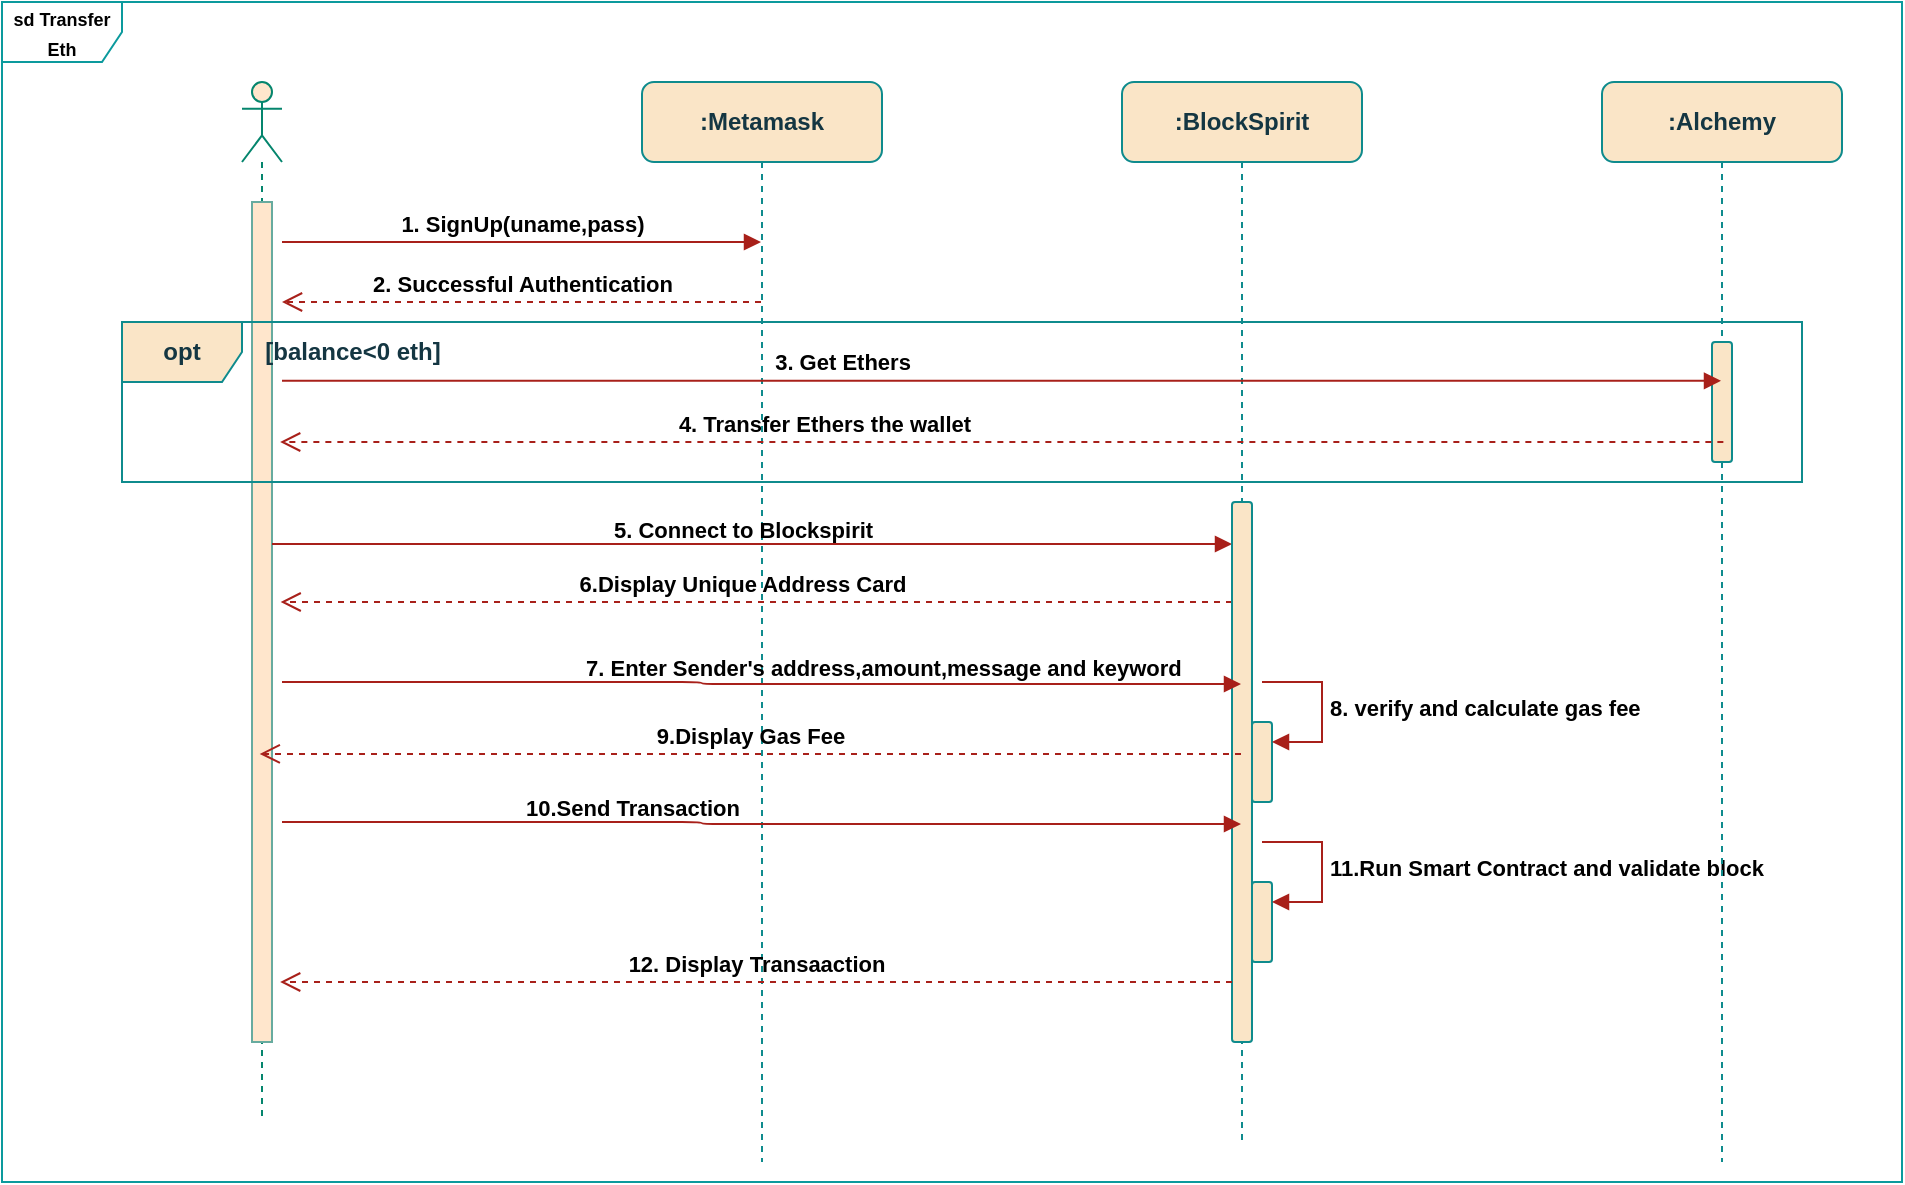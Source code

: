 <mxfile version="24.7.17">
  <diagram name="Page-1" id="-WI2hX_nxWuzGyNTRPeN">
    <mxGraphModel dx="1984" dy="609" grid="1" gridSize="10" guides="1" tooltips="1" connect="1" arrows="1" fold="1" page="1" pageScale="1" pageWidth="850" pageHeight="1100" background="none" math="0" shadow="0">
      <root>
        <mxCell id="0" />
        <mxCell id="1" parent="0" />
        <mxCell id="CIJA2_t0fnVo9UnPlvcL-6" value="" style="shape=umlLifeline;perimeter=lifelinePerimeter;whiteSpace=wrap;html=1;container=1;dropTarget=0;collapsible=0;recursiveResize=0;outlineConnect=0;portConstraint=eastwest;newEdgeStyle={&quot;curved&quot;:0,&quot;rounded&quot;:0};participant=umlActor;fillColor=#ffe6cc;strokeColor=#05856d;" vertex="1" parent="1">
          <mxGeometry x="-240" y="200" width="20" height="520" as="geometry" />
        </mxCell>
        <mxCell id="CIJA2_t0fnVo9UnPlvcL-7" value="" style="html=1;points=[[0,0,0,0,5],[0,1,0,0,-5],[1,0,0,0,5],[1,1,0,0,-5]];perimeter=orthogonalPerimeter;outlineConnect=0;targetShapes=umlLifeline;portConstraint=eastwest;newEdgeStyle={&quot;curved&quot;:0,&quot;rounded&quot;:0};fillColor=#ffe6cc;strokeColor=#67AB9F;" vertex="1" parent="CIJA2_t0fnVo9UnPlvcL-6">
          <mxGeometry x="5" y="60" width="10" height="420" as="geometry" />
        </mxCell>
        <mxCell id="CP8myyx-6GAvuIw1cOrr-3" value="&lt;span&gt;:BlockSpirit&lt;/span&gt;" style="shape=umlLifeline;perimeter=lifelinePerimeter;whiteSpace=wrap;html=1;container=1;dropTarget=0;collapsible=0;recursiveResize=0;outlineConnect=0;portConstraint=eastwest;newEdgeStyle={&quot;curved&quot;:0,&quot;rounded&quot;:0};labelBackgroundColor=none;fillColor=#FAE5C7;strokeColor=#0F8B8D;fontColor=#143642;rounded=1;fontStyle=1" parent="1" vertex="1">
          <mxGeometry x="200" y="200" width="120" height="530" as="geometry" />
        </mxCell>
        <mxCell id="CP8myyx-6GAvuIw1cOrr-34" value="" style="html=1;points=[[0,0,0,0,5],[0,1,0,0,-5],[1,0,0,0,5],[1,1,0,0,-5]];perimeter=orthogonalPerimeter;outlineConnect=0;targetShapes=umlLifeline;portConstraint=eastwest;newEdgeStyle={&quot;curved&quot;:0,&quot;rounded&quot;:0};labelBackgroundColor=none;fillColor=#FAE5C7;strokeColor=#0F8B8D;fontColor=#143642;rounded=1;fontStyle=1" parent="CP8myyx-6GAvuIw1cOrr-3" vertex="1">
          <mxGeometry x="65" y="320" width="10" height="40" as="geometry" />
        </mxCell>
        <mxCell id="CP8myyx-6GAvuIw1cOrr-35" value="8. verify and calculate gas fee" style="html=1;align=left;spacingLeft=2;endArrow=block;rounded=1;edgeStyle=orthogonalEdgeStyle;curved=0;rounded=0;labelBackgroundColor=none;strokeColor=#A8201A;fontColor=default;fontStyle=1" parent="CP8myyx-6GAvuIw1cOrr-3" target="CP8myyx-6GAvuIw1cOrr-34" edge="1">
          <mxGeometry relative="1" as="geometry">
            <mxPoint x="70" y="300" as="sourcePoint" />
            <Array as="points">
              <mxPoint x="100" y="330" />
            </Array>
          </mxGeometry>
        </mxCell>
        <mxCell id="CP8myyx-6GAvuIw1cOrr-39" value="" style="html=1;points=[[0,0,0,0,5],[0,1,0,0,-5],[1,0,0,0,5],[1,1,0,0,-5]];perimeter=orthogonalPerimeter;outlineConnect=0;targetShapes=umlLifeline;portConstraint=eastwest;newEdgeStyle={&quot;curved&quot;:0,&quot;rounded&quot;:0};labelBackgroundColor=none;fillColor=#FAE5C7;strokeColor=#0F8B8D;fontColor=#143642;rounded=1;fontStyle=1" parent="CP8myyx-6GAvuIw1cOrr-3" vertex="1">
          <mxGeometry x="65" y="400" width="10" height="40" as="geometry" />
        </mxCell>
        <mxCell id="CP8myyx-6GAvuIw1cOrr-40" value="11.Run Smart Contract and validate block" style="html=1;align=left;spacingLeft=2;endArrow=block;rounded=1;edgeStyle=orthogonalEdgeStyle;curved=0;rounded=0;labelBackgroundColor=none;strokeColor=#A8201A;fontColor=default;fontStyle=1" parent="CP8myyx-6GAvuIw1cOrr-3" target="CP8myyx-6GAvuIw1cOrr-39" edge="1">
          <mxGeometry relative="1" as="geometry">
            <mxPoint x="70" y="380" as="sourcePoint" />
            <Array as="points">
              <mxPoint x="100" y="410" />
            </Array>
          </mxGeometry>
        </mxCell>
        <mxCell id="CP8myyx-6GAvuIw1cOrr-4" value="&lt;span&gt;:Metamask&lt;/span&gt;" style="shape=umlLifeline;perimeter=lifelinePerimeter;whiteSpace=wrap;html=1;container=1;dropTarget=0;collapsible=0;recursiveResize=0;outlineConnect=0;portConstraint=eastwest;newEdgeStyle={&quot;curved&quot;:0,&quot;rounded&quot;:0};labelBackgroundColor=none;fillColor=#FAE5C7;strokeColor=#0F8B8D;fontColor=#143642;rounded=1;fontStyle=1" parent="1" vertex="1">
          <mxGeometry x="-40" y="200" width="120" height="540" as="geometry" />
        </mxCell>
        <mxCell id="CP8myyx-6GAvuIw1cOrr-5" value="&lt;span&gt;:Alchemy&lt;/span&gt;" style="shape=umlLifeline;perimeter=lifelinePerimeter;whiteSpace=wrap;html=1;container=1;dropTarget=0;collapsible=0;recursiveResize=0;outlineConnect=0;portConstraint=eastwest;newEdgeStyle={&quot;curved&quot;:0,&quot;rounded&quot;:0};labelBackgroundColor=none;fillColor=#FAE5C7;strokeColor=#0F8B8D;fontColor=#143642;rounded=1;fontStyle=1" parent="1" vertex="1">
          <mxGeometry x="440" y="200" width="120" height="540" as="geometry" />
        </mxCell>
        <mxCell id="CP8myyx-6GAvuIw1cOrr-6" value="" style="html=1;points=[[0,0,0,0,5],[0,1,0,0,-5],[1,0,0,0,5],[1,1,0,0,-5]];perimeter=orthogonalPerimeter;outlineConnect=0;targetShapes=umlLifeline;portConstraint=eastwest;newEdgeStyle={&quot;curved&quot;:0,&quot;rounded&quot;:0};labelBackgroundColor=none;fillColor=#FAE5C7;strokeColor=#0F8B8D;fontColor=#143642;rounded=1;fontStyle=1" parent="CP8myyx-6GAvuIw1cOrr-5" vertex="1">
          <mxGeometry x="55" y="130" width="10" height="60" as="geometry" />
        </mxCell>
        <mxCell id="CP8myyx-6GAvuIw1cOrr-8" value="3. Get Ethers" style="html=1;verticalAlign=bottom;endArrow=block;curved=0;rounded=1;labelBackgroundColor=none;strokeColor=#A8201A;fontColor=default;fontStyle=1" parent="1" edge="1">
          <mxGeometry x="-0.222" width="80" relative="1" as="geometry">
            <mxPoint x="-220" y="349.41" as="sourcePoint" />
            <mxPoint x="499.5" y="349.41" as="targetPoint" />
            <mxPoint as="offset" />
          </mxGeometry>
        </mxCell>
        <mxCell id="CP8myyx-6GAvuIw1cOrr-9" value="4. Transfer Ethers the wallet" style="html=1;verticalAlign=bottom;endArrow=open;dashed=1;endSize=8;curved=0;rounded=1;labelBackgroundColor=none;strokeColor=#A8201A;fontColor=default;fontStyle=1" parent="1" edge="1">
          <mxGeometry x="0.25" relative="1" as="geometry">
            <mxPoint x="500.68" y="380" as="sourcePoint" />
            <mxPoint x="-220.929" y="380" as="targetPoint" />
            <mxPoint x="1" as="offset" />
          </mxGeometry>
        </mxCell>
        <mxCell id="CP8myyx-6GAvuIw1cOrr-12" value="1. SignUp(uname,pass)" style="html=1;verticalAlign=bottom;endArrow=block;curved=0;rounded=1;labelBackgroundColor=none;strokeColor=#A8201A;fontColor=default;fontStyle=1" parent="1" target="CP8myyx-6GAvuIw1cOrr-4" edge="1">
          <mxGeometry x="0.002" width="80" relative="1" as="geometry">
            <mxPoint x="-220" y="280" as="sourcePoint" />
            <mxPoint x="-140" y="280" as="targetPoint" />
            <mxPoint as="offset" />
          </mxGeometry>
        </mxCell>
        <mxCell id="CP8myyx-6GAvuIw1cOrr-15" value="2. Successful Authentication" style="html=1;verticalAlign=bottom;endArrow=open;dashed=1;endSize=8;curved=0;rounded=1;labelBackgroundColor=none;strokeColor=#A8201A;fontColor=default;fontStyle=1" parent="1" edge="1">
          <mxGeometry relative="1" as="geometry">
            <mxPoint x="19.5" y="310" as="sourcePoint" />
            <mxPoint x="-220" y="310" as="targetPoint" />
          </mxGeometry>
        </mxCell>
        <mxCell id="CP8myyx-6GAvuIw1cOrr-17" value="&lt;span&gt;opt&lt;/span&gt;" style="shape=umlFrame;whiteSpace=wrap;html=1;pointerEvents=0;labelBackgroundColor=none;fillColor=#FAE5C7;strokeColor=#0F8B8D;fontColor=#143642;rounded=1;fontStyle=1" parent="1" vertex="1">
          <mxGeometry x="-300" y="320" width="840" height="80" as="geometry" />
        </mxCell>
        <mxCell id="CP8myyx-6GAvuIw1cOrr-19" value="[balance&amp;lt;0 eth]" style="text;html=1;align=center;verticalAlign=middle;resizable=0;points=[];autosize=1;strokeColor=none;fillColor=none;labelBackgroundColor=none;fontColor=#143642;rounded=1;fontStyle=1" parent="1" vertex="1">
          <mxGeometry x="-240" y="320" width="110" height="30" as="geometry" />
        </mxCell>
        <mxCell id="CP8myyx-6GAvuIw1cOrr-23" value="5. Connect to Blockspirit" style="endArrow=block;endFill=1;html=1;edgeStyle=orthogonalEdgeStyle;align=left;verticalAlign=top;rounded=1;labelBackgroundColor=none;strokeColor=#A8201A;fontColor=default;fontStyle=1" parent="1" target="CP8myyx-6GAvuIw1cOrr-26" edge="1" source="CIJA2_t0fnVo9UnPlvcL-7">
          <mxGeometry x="-0.294" y="20" relative="1" as="geometry">
            <mxPoint x="-210" y="430" as="sourcePoint" />
            <mxPoint x="240" y="430" as="targetPoint" />
            <Array as="points">
              <mxPoint x="120" y="431" />
              <mxPoint x="120" y="431" />
            </Array>
            <mxPoint x="-1" as="offset" />
          </mxGeometry>
        </mxCell>
        <mxCell id="CP8myyx-6GAvuIw1cOrr-28" value="6.Display Unique Address Card" style="html=1;verticalAlign=bottom;endArrow=open;dashed=1;endSize=8;curved=0;rounded=1;labelBackgroundColor=none;strokeColor=#A8201A;fontColor=default;fontStyle=1" parent="1" edge="1">
          <mxGeometry x="0.03" relative="1" as="geometry">
            <mxPoint x="255" y="460" as="sourcePoint" />
            <mxPoint x="-220.676" y="460" as="targetPoint" />
            <mxPoint as="offset" />
          </mxGeometry>
        </mxCell>
        <mxCell id="CP8myyx-6GAvuIw1cOrr-29" value="" style="html=1;verticalAlign=bottom;endArrow=open;dashed=1;endSize=8;curved=0;rounded=1;labelBackgroundColor=none;strokeColor=#A8201A;fontColor=default;fontStyle=1" parent="1" target="CP8myyx-6GAvuIw1cOrr-26" edge="1">
          <mxGeometry x="0.03" relative="1" as="geometry">
            <mxPoint x="255" y="460" as="sourcePoint" />
            <mxPoint x="-221" y="460" as="targetPoint" />
            <mxPoint as="offset" />
          </mxGeometry>
        </mxCell>
        <mxCell id="CP8myyx-6GAvuIw1cOrr-26" value="" style="html=1;points=[[0,0,0,0,5],[0,1,0,0,-5],[1,0,0,0,5],[1,1,0,0,-5]];perimeter=orthogonalPerimeter;outlineConnect=0;targetShapes=umlLifeline;portConstraint=eastwest;newEdgeStyle={&quot;curved&quot;:0,&quot;rounded&quot;:0};labelBackgroundColor=none;fillColor=#FAE5C7;strokeColor=#0F8B8D;fontColor=#143642;rounded=1;fontStyle=1" parent="1" vertex="1">
          <mxGeometry x="255" y="410" width="10" height="270" as="geometry" />
        </mxCell>
        <mxCell id="CP8myyx-6GAvuIw1cOrr-32" value="7. Enter Sender&#39;s address,amount,message and keyword" style="endArrow=block;endFill=1;html=1;edgeStyle=orthogonalEdgeStyle;align=left;verticalAlign=top;rounded=1;labelBackgroundColor=none;strokeColor=#A8201A;fontColor=default;fontStyle=1" parent="1" target="CP8myyx-6GAvuIw1cOrr-3" edge="1">
          <mxGeometry x="-0.38" y="20" relative="1" as="geometry">
            <mxPoint x="-220" y="500" as="sourcePoint" />
            <mxPoint x="220" y="501" as="targetPoint" />
            <Array as="points">
              <mxPoint x="-10" y="501" />
            </Array>
            <mxPoint x="1" as="offset" />
          </mxGeometry>
        </mxCell>
        <mxCell id="CP8myyx-6GAvuIw1cOrr-36" value="9.Display Gas Fee" style="html=1;verticalAlign=bottom;endArrow=open;dashed=1;endSize=8;curved=0;rounded=1;labelBackgroundColor=none;strokeColor=#A8201A;fontColor=default;fontStyle=1;entryX=0.386;entryY=0.657;entryDx=0;entryDy=0;entryPerimeter=0;" parent="1" source="CP8myyx-6GAvuIw1cOrr-3" edge="1" target="CIJA2_t0fnVo9UnPlvcL-7">
          <mxGeometry relative="1" as="geometry">
            <mxPoint x="-130" y="540" as="sourcePoint" />
            <mxPoint x="-210" y="540" as="targetPoint" />
          </mxGeometry>
        </mxCell>
        <mxCell id="CP8myyx-6GAvuIw1cOrr-37" value="10.Send Transaction" style="endArrow=block;endFill=1;html=1;edgeStyle=orthogonalEdgeStyle;align=left;verticalAlign=top;rounded=1;labelBackgroundColor=none;strokeColor=#A8201A;fontColor=default;fontStyle=1" parent="1" target="CP8myyx-6GAvuIw1cOrr-3" edge="1">
          <mxGeometry x="-0.5" y="20" relative="1" as="geometry">
            <mxPoint x="-220" y="570" as="sourcePoint" />
            <mxPoint x="-60" y="570" as="targetPoint" />
            <Array as="points">
              <mxPoint x="-10" y="571" />
            </Array>
            <mxPoint as="offset" />
          </mxGeometry>
        </mxCell>
        <mxCell id="CP8myyx-6GAvuIw1cOrr-41" value="12. Display Transaaction" style="html=1;verticalAlign=bottom;endArrow=open;dashed=1;endSize=8;curved=0;rounded=1;labelBackgroundColor=none;strokeColor=#A8201A;fontColor=default;fontStyle=1" parent="1" edge="1">
          <mxGeometry relative="1" as="geometry">
            <mxPoint x="255" y="650" as="sourcePoint" />
            <mxPoint x="-220.929" y="650" as="targetPoint" />
          </mxGeometry>
        </mxCell>
        <mxCell id="7z6so2ELyBOzP6BoZvPu-1" value="&lt;font style=&quot;font-size: 9px;&quot;&gt;&lt;span&gt;sd Transfer Eth&lt;/span&gt;&lt;/font&gt;" style="shape=umlFrame;whiteSpace=wrap;html=1;pointerEvents=0;fontStyle=1;strokeColor=#0c9a9d;" parent="1" vertex="1">
          <mxGeometry x="-360" y="160" width="950" height="590" as="geometry" />
        </mxCell>
      </root>
    </mxGraphModel>
  </diagram>
</mxfile>
